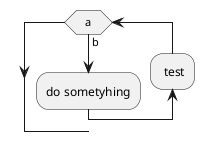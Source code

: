 {
  "sha1": "46hx5i5f5nhbp7uqt47we1s4tb8w790",
  "insertion": {
    "when": "2024-05-30T20:48:20.434Z",
    "url": "https://forum.plantuml.net/11144/backward-for-while-endwhile",
    "user": "plantuml@gmail.com"
  }
}
@startuml
while(a)is(b)
:do sometyhing;
backward: test;
endwhile
@enduml
